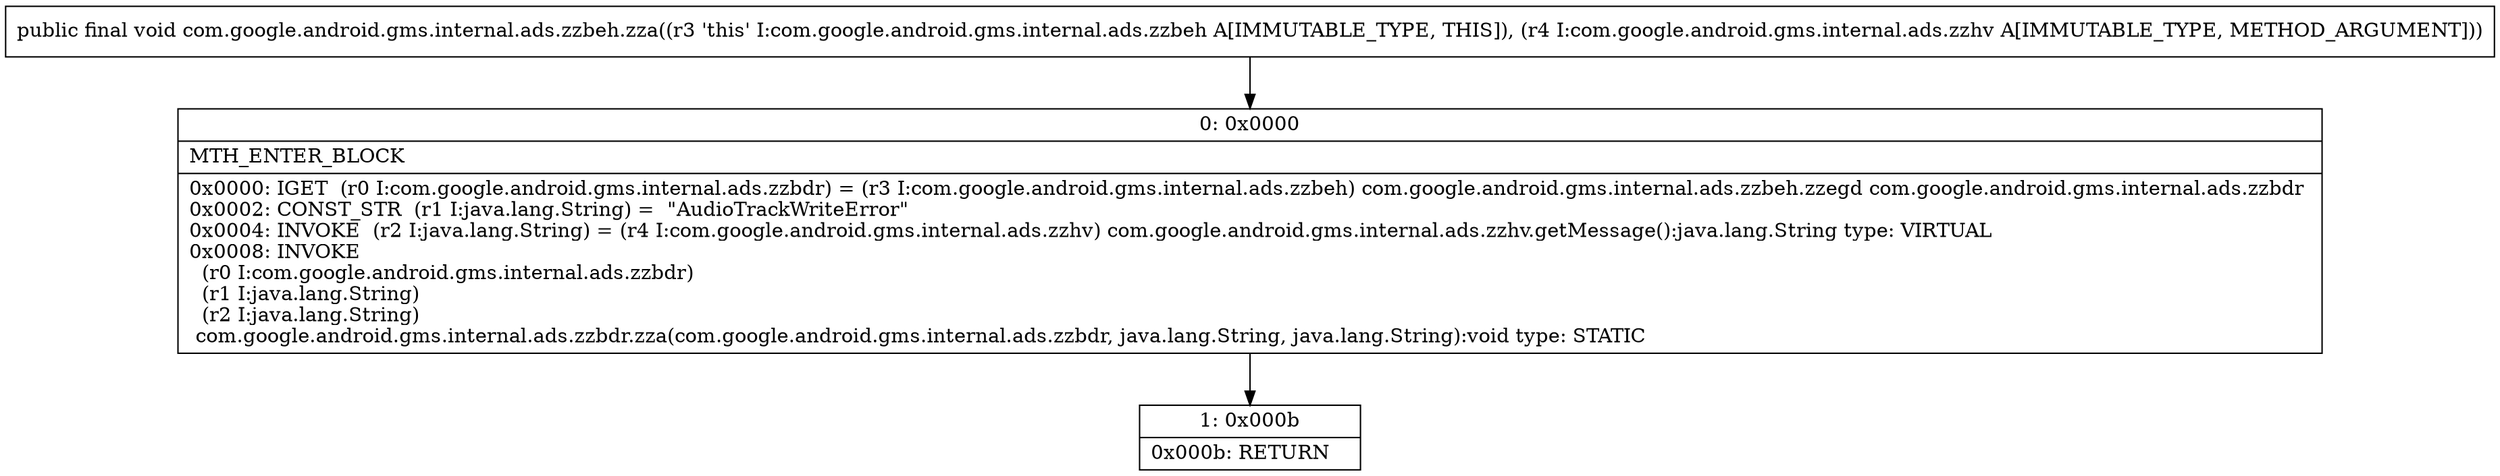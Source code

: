 digraph "CFG forcom.google.android.gms.internal.ads.zzbeh.zza(Lcom\/google\/android\/gms\/internal\/ads\/zzhv;)V" {
Node_0 [shape=record,label="{0\:\ 0x0000|MTH_ENTER_BLOCK\l|0x0000: IGET  (r0 I:com.google.android.gms.internal.ads.zzbdr) = (r3 I:com.google.android.gms.internal.ads.zzbeh) com.google.android.gms.internal.ads.zzbeh.zzegd com.google.android.gms.internal.ads.zzbdr \l0x0002: CONST_STR  (r1 I:java.lang.String) =  \"AudioTrackWriteError\" \l0x0004: INVOKE  (r2 I:java.lang.String) = (r4 I:com.google.android.gms.internal.ads.zzhv) com.google.android.gms.internal.ads.zzhv.getMessage():java.lang.String type: VIRTUAL \l0x0008: INVOKE  \l  (r0 I:com.google.android.gms.internal.ads.zzbdr)\l  (r1 I:java.lang.String)\l  (r2 I:java.lang.String)\l com.google.android.gms.internal.ads.zzbdr.zza(com.google.android.gms.internal.ads.zzbdr, java.lang.String, java.lang.String):void type: STATIC \l}"];
Node_1 [shape=record,label="{1\:\ 0x000b|0x000b: RETURN   \l}"];
MethodNode[shape=record,label="{public final void com.google.android.gms.internal.ads.zzbeh.zza((r3 'this' I:com.google.android.gms.internal.ads.zzbeh A[IMMUTABLE_TYPE, THIS]), (r4 I:com.google.android.gms.internal.ads.zzhv A[IMMUTABLE_TYPE, METHOD_ARGUMENT])) }"];
MethodNode -> Node_0;
Node_0 -> Node_1;
}

